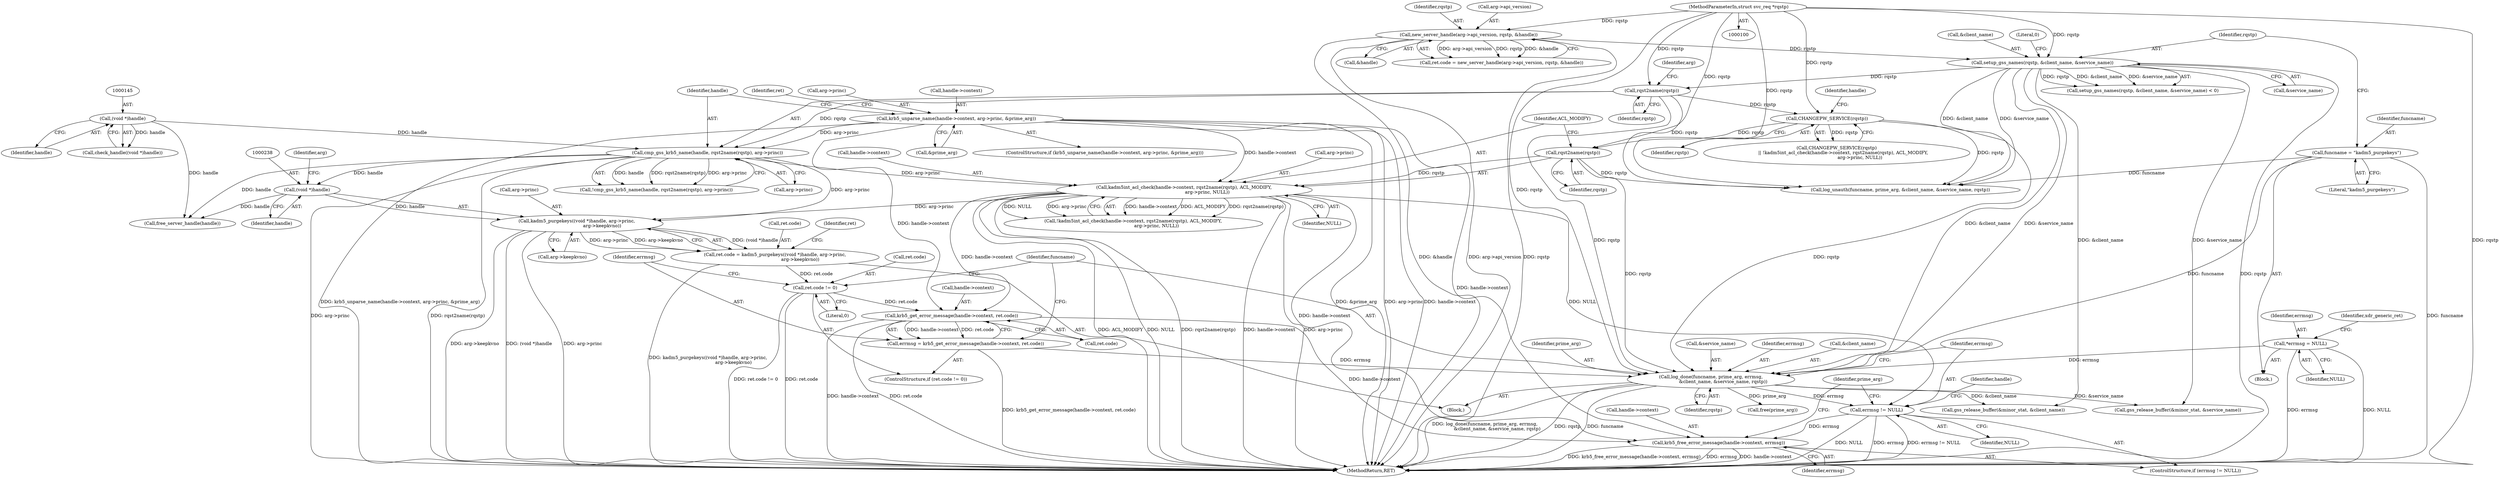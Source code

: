 digraph "0_krb5_83ed75feba32e46f736fcce0d96a0445f29b96c2_17@API" {
"1000274" [label="(Call,krb5_free_error_message(handle->context, errmsg))"];
"1000254" [label="(Call,krb5_get_error_message(handle->context, ret.code))"];
"1000205" [label="(Call,kadm5int_acl_check(handle->context, rqst2name(rqstp), ACL_MODIFY,\n                                arg->princ, NULL))"];
"1000175" [label="(Call,krb5_unparse_name(handle->context, arg->princ, &prime_arg))"];
"1000209" [label="(Call,rqst2name(rqstp))"];
"1000202" [label="(Call,CHANGEPW_SERVICE(rqstp))"];
"1000196" [label="(Call,rqst2name(rqstp))"];
"1000160" [label="(Call,setup_gss_names(rqstp, &client_name, &service_name))"];
"1000130" [label="(Call,new_server_handle(arg->api_version, rqstp, &handle))"];
"1000102" [label="(MethodParameterIn,struct svc_req *rqstp)"];
"1000194" [label="(Call,cmp_gss_krb5_name(handle, rqst2name(rqstp), arg->princ))"];
"1000144" [label="(Call,(void *)handle)"];
"1000247" [label="(Call,ret.code != 0)"];
"1000232" [label="(Call,ret.code = kadm5_purgekeys((void *)handle, arg->princ,\n                                   arg->keepkvno))"];
"1000236" [label="(Call,kadm5_purgekeys((void *)handle, arg->princ,\n                                   arg->keepkvno))"];
"1000237" [label="(Call,(void *)handle)"];
"1000271" [label="(Call,errmsg != NULL)"];
"1000261" [label="(Call,log_done(funcname, prime_arg, errmsg,\n                 &client_name, &service_name, rqstp))"];
"1000155" [label="(Call,funcname = \"kadm5_purgekeys\")"];
"1000252" [label="(Call,errmsg = krb5_get_error_message(handle->context, ret.code))"];
"1000118" [label="(Call,*errmsg = NULL)"];
"1000233" [label="(Call,ret.code)"];
"1000276" [label="(Identifier,handle)"];
"1000118" [label="(Call,*errmsg = NULL)"];
"1000249" [label="(Identifier,ret)"];
"1000198" [label="(Call,arg->princ)"];
"1000182" [label="(Call,&prime_arg)"];
"1000199" [label="(Identifier,arg)"];
"1000209" [label="(Call,rqst2name(rqstp))"];
"1000204" [label="(Call,!kadm5int_acl_check(handle->context, rqst2name(rqstp), ACL_MODIFY,\n                                arg->princ, NULL))"];
"1000248" [label="(Call,ret.code)"];
"1000287" [label="(Call,gss_release_buffer(&minor_stat, &service_name))"];
"1000119" [label="(Identifier,errmsg)"];
"1000195" [label="(Identifier,handle)"];
"1000134" [label="(Identifier,rqstp)"];
"1000135" [label="(Call,&handle)"];
"1000205" [label="(Call,kadm5int_acl_check(handle->context, rqst2name(rqstp), ACL_MODIFY,\n                                arg->princ, NULL))"];
"1000269" [label="(Identifier,rqstp)"];
"1000280" [label="(Identifier,prime_arg)"];
"1000241" [label="(Identifier,arg)"];
"1000164" [label="(Call,&service_name)"];
"1000120" [label="(Identifier,NULL)"];
"1000267" [label="(Call,&service_name)"];
"1000175" [label="(Call,krb5_unparse_name(handle->context, arg->princ, &prime_arg))"];
"1000212" [label="(Call,arg->princ)"];
"1000231" [label="(Block,)"];
"1000243" [label="(Call,arg->keepkvno)"];
"1000272" [label="(Identifier,errmsg)"];
"1000236" [label="(Call,kadm5_purgekeys((void *)handle, arg->princ,\n                                   arg->keepkvno))"];
"1000146" [label="(Identifier,handle)"];
"1000273" [label="(Identifier,NULL)"];
"1000160" [label="(Call,setup_gss_names(rqstp, &client_name, &service_name))"];
"1000143" [label="(Call,check_handle((void *)handle))"];
"1000274" [label="(Call,krb5_free_error_message(handle->context, errmsg))"];
"1000206" [label="(Call,handle->context)"];
"1000126" [label="(Call,ret.code = new_server_handle(arg->api_version, rqstp, &handle))"];
"1000279" [label="(Call,free(prime_arg))"];
"1000255" [label="(Call,handle->context)"];
"1000161" [label="(Identifier,rqstp)"];
"1000196" [label="(Call,rqst2name(rqstp))"];
"1000201" [label="(Call,CHANGEPW_SERVICE(rqstp)\n         || !kadm5int_acl_check(handle->context, rqst2name(rqstp), ACL_MODIFY,\n                                arg->princ, NULL))"];
"1000179" [label="(Call,arg->princ)"];
"1000211" [label="(Identifier,ACL_MODIFY)"];
"1000102" [label="(MethodParameterIn,struct svc_req *rqstp)"];
"1000253" [label="(Identifier,errmsg)"];
"1000264" [label="(Identifier,errmsg)"];
"1000282" [label="(Call,gss_release_buffer(&minor_stat, &client_name))"];
"1000210" [label="(Identifier,rqstp)"];
"1000265" [label="(Call,&client_name)"];
"1000131" [label="(Call,arg->api_version)"];
"1000162" [label="(Call,&client_name)"];
"1000263" [label="(Identifier,prime_arg)"];
"1000271" [label="(Call,errmsg != NULL)"];
"1000262" [label="(Identifier,funcname)"];
"1000270" [label="(ControlStructure,if (errmsg != NULL))"];
"1000239" [label="(Identifier,handle)"];
"1000176" [label="(Call,handle->context)"];
"1000203" [label="(Identifier,rqstp)"];
"1000130" [label="(Call,new_server_handle(arg->api_version, rqstp, &handle))"];
"1000202" [label="(Call,CHANGEPW_SERVICE(rqstp))"];
"1000207" [label="(Identifier,handle)"];
"1000157" [label="(Literal,\"kadm5_purgekeys\")"];
"1000103" [label="(Block,)"];
"1000275" [label="(Call,handle->context)"];
"1000187" [label="(Identifier,ret)"];
"1000251" [label="(Literal,0)"];
"1000240" [label="(Call,arg->princ)"];
"1000254" [label="(Call,krb5_get_error_message(handle->context, ret.code))"];
"1000155" [label="(Call,funcname = \"kadm5_purgekeys\")"];
"1000166" [label="(Literal,0)"];
"1000258" [label="(Call,ret.code)"];
"1000197" [label="(Identifier,rqstp)"];
"1000278" [label="(Identifier,errmsg)"];
"1000194" [label="(Call,cmp_gss_krb5_name(handle, rqst2name(rqstp), arg->princ))"];
"1000252" [label="(Call,errmsg = krb5_get_error_message(handle->context, ret.code))"];
"1000193" [label="(Call,!cmp_gss_krb5_name(handle, rqst2name(rqstp), arg->princ))"];
"1000174" [label="(ControlStructure,if (krb5_unparse_name(handle->context, arg->princ, &prime_arg)))"];
"1000246" [label="(ControlStructure,if (ret.code != 0))"];
"1000156" [label="(Identifier,funcname)"];
"1000122" [label="(Identifier,xdr_generic_ret)"];
"1000292" [label="(Call,free_server_handle(handle))"];
"1000159" [label="(Call,setup_gss_names(rqstp, &client_name, &service_name) < 0)"];
"1000222" [label="(Call,log_unauth(funcname, prime_arg, &client_name, &service_name, rqstp))"];
"1000247" [label="(Call,ret.code != 0)"];
"1000261" [label="(Call,log_done(funcname, prime_arg, errmsg,\n                 &client_name, &service_name, rqstp))"];
"1000232" [label="(Call,ret.code = kadm5_purgekeys((void *)handle, arg->princ,\n                                   arg->keepkvno))"];
"1000237" [label="(Call,(void *)handle)"];
"1000144" [label="(Call,(void *)handle)"];
"1000297" [label="(MethodReturn,RET)"];
"1000215" [label="(Identifier,NULL)"];
"1000274" -> "1000270"  [label="AST: "];
"1000274" -> "1000278"  [label="CFG: "];
"1000275" -> "1000274"  [label="AST: "];
"1000278" -> "1000274"  [label="AST: "];
"1000280" -> "1000274"  [label="CFG: "];
"1000274" -> "1000297"  [label="DDG: handle->context"];
"1000274" -> "1000297"  [label="DDG: krb5_free_error_message(handle->context, errmsg)"];
"1000274" -> "1000297"  [label="DDG: errmsg"];
"1000254" -> "1000274"  [label="DDG: handle->context"];
"1000205" -> "1000274"  [label="DDG: handle->context"];
"1000175" -> "1000274"  [label="DDG: handle->context"];
"1000271" -> "1000274"  [label="DDG: errmsg"];
"1000254" -> "1000252"  [label="AST: "];
"1000254" -> "1000258"  [label="CFG: "];
"1000255" -> "1000254"  [label="AST: "];
"1000258" -> "1000254"  [label="AST: "];
"1000252" -> "1000254"  [label="CFG: "];
"1000254" -> "1000297"  [label="DDG: handle->context"];
"1000254" -> "1000297"  [label="DDG: ret.code"];
"1000254" -> "1000252"  [label="DDG: handle->context"];
"1000254" -> "1000252"  [label="DDG: ret.code"];
"1000205" -> "1000254"  [label="DDG: handle->context"];
"1000175" -> "1000254"  [label="DDG: handle->context"];
"1000247" -> "1000254"  [label="DDG: ret.code"];
"1000205" -> "1000204"  [label="AST: "];
"1000205" -> "1000215"  [label="CFG: "];
"1000206" -> "1000205"  [label="AST: "];
"1000209" -> "1000205"  [label="AST: "];
"1000211" -> "1000205"  [label="AST: "];
"1000212" -> "1000205"  [label="AST: "];
"1000215" -> "1000205"  [label="AST: "];
"1000204" -> "1000205"  [label="CFG: "];
"1000205" -> "1000297"  [label="DDG: NULL"];
"1000205" -> "1000297"  [label="DDG: rqst2name(rqstp)"];
"1000205" -> "1000297"  [label="DDG: handle->context"];
"1000205" -> "1000297"  [label="DDG: arg->princ"];
"1000205" -> "1000297"  [label="DDG: ACL_MODIFY"];
"1000205" -> "1000204"  [label="DDG: handle->context"];
"1000205" -> "1000204"  [label="DDG: ACL_MODIFY"];
"1000205" -> "1000204"  [label="DDG: rqst2name(rqstp)"];
"1000205" -> "1000204"  [label="DDG: NULL"];
"1000205" -> "1000204"  [label="DDG: arg->princ"];
"1000175" -> "1000205"  [label="DDG: handle->context"];
"1000209" -> "1000205"  [label="DDG: rqstp"];
"1000194" -> "1000205"  [label="DDG: arg->princ"];
"1000205" -> "1000236"  [label="DDG: arg->princ"];
"1000205" -> "1000271"  [label="DDG: NULL"];
"1000175" -> "1000174"  [label="AST: "];
"1000175" -> "1000182"  [label="CFG: "];
"1000176" -> "1000175"  [label="AST: "];
"1000179" -> "1000175"  [label="AST: "];
"1000182" -> "1000175"  [label="AST: "];
"1000187" -> "1000175"  [label="CFG: "];
"1000195" -> "1000175"  [label="CFG: "];
"1000175" -> "1000297"  [label="DDG: &prime_arg"];
"1000175" -> "1000297"  [label="DDG: arg->princ"];
"1000175" -> "1000297"  [label="DDG: handle->context"];
"1000175" -> "1000297"  [label="DDG: krb5_unparse_name(handle->context, arg->princ, &prime_arg)"];
"1000175" -> "1000194"  [label="DDG: arg->princ"];
"1000209" -> "1000210"  [label="CFG: "];
"1000210" -> "1000209"  [label="AST: "];
"1000211" -> "1000209"  [label="CFG: "];
"1000202" -> "1000209"  [label="DDG: rqstp"];
"1000102" -> "1000209"  [label="DDG: rqstp"];
"1000209" -> "1000222"  [label="DDG: rqstp"];
"1000209" -> "1000261"  [label="DDG: rqstp"];
"1000202" -> "1000201"  [label="AST: "];
"1000202" -> "1000203"  [label="CFG: "];
"1000203" -> "1000202"  [label="AST: "];
"1000207" -> "1000202"  [label="CFG: "];
"1000201" -> "1000202"  [label="CFG: "];
"1000202" -> "1000201"  [label="DDG: rqstp"];
"1000196" -> "1000202"  [label="DDG: rqstp"];
"1000102" -> "1000202"  [label="DDG: rqstp"];
"1000202" -> "1000222"  [label="DDG: rqstp"];
"1000202" -> "1000261"  [label="DDG: rqstp"];
"1000196" -> "1000194"  [label="AST: "];
"1000196" -> "1000197"  [label="CFG: "];
"1000197" -> "1000196"  [label="AST: "];
"1000199" -> "1000196"  [label="CFG: "];
"1000196" -> "1000194"  [label="DDG: rqstp"];
"1000160" -> "1000196"  [label="DDG: rqstp"];
"1000102" -> "1000196"  [label="DDG: rqstp"];
"1000196" -> "1000222"  [label="DDG: rqstp"];
"1000196" -> "1000261"  [label="DDG: rqstp"];
"1000160" -> "1000159"  [label="AST: "];
"1000160" -> "1000164"  [label="CFG: "];
"1000161" -> "1000160"  [label="AST: "];
"1000162" -> "1000160"  [label="AST: "];
"1000164" -> "1000160"  [label="AST: "];
"1000166" -> "1000160"  [label="CFG: "];
"1000160" -> "1000297"  [label="DDG: rqstp"];
"1000160" -> "1000159"  [label="DDG: rqstp"];
"1000160" -> "1000159"  [label="DDG: &client_name"];
"1000160" -> "1000159"  [label="DDG: &service_name"];
"1000130" -> "1000160"  [label="DDG: rqstp"];
"1000102" -> "1000160"  [label="DDG: rqstp"];
"1000160" -> "1000222"  [label="DDG: &client_name"];
"1000160" -> "1000222"  [label="DDG: &service_name"];
"1000160" -> "1000261"  [label="DDG: &client_name"];
"1000160" -> "1000261"  [label="DDG: &service_name"];
"1000160" -> "1000282"  [label="DDG: &client_name"];
"1000160" -> "1000287"  [label="DDG: &service_name"];
"1000130" -> "1000126"  [label="AST: "];
"1000130" -> "1000135"  [label="CFG: "];
"1000131" -> "1000130"  [label="AST: "];
"1000134" -> "1000130"  [label="AST: "];
"1000135" -> "1000130"  [label="AST: "];
"1000126" -> "1000130"  [label="CFG: "];
"1000130" -> "1000297"  [label="DDG: rqstp"];
"1000130" -> "1000297"  [label="DDG: &handle"];
"1000130" -> "1000297"  [label="DDG: arg->api_version"];
"1000130" -> "1000126"  [label="DDG: arg->api_version"];
"1000130" -> "1000126"  [label="DDG: rqstp"];
"1000130" -> "1000126"  [label="DDG: &handle"];
"1000102" -> "1000130"  [label="DDG: rqstp"];
"1000102" -> "1000100"  [label="AST: "];
"1000102" -> "1000297"  [label="DDG: rqstp"];
"1000102" -> "1000222"  [label="DDG: rqstp"];
"1000102" -> "1000261"  [label="DDG: rqstp"];
"1000194" -> "1000193"  [label="AST: "];
"1000194" -> "1000198"  [label="CFG: "];
"1000195" -> "1000194"  [label="AST: "];
"1000198" -> "1000194"  [label="AST: "];
"1000193" -> "1000194"  [label="CFG: "];
"1000194" -> "1000297"  [label="DDG: rqst2name(rqstp)"];
"1000194" -> "1000297"  [label="DDG: arg->princ"];
"1000194" -> "1000193"  [label="DDG: handle"];
"1000194" -> "1000193"  [label="DDG: rqst2name(rqstp)"];
"1000194" -> "1000193"  [label="DDG: arg->princ"];
"1000144" -> "1000194"  [label="DDG: handle"];
"1000194" -> "1000237"  [label="DDG: handle"];
"1000194" -> "1000236"  [label="DDG: arg->princ"];
"1000194" -> "1000292"  [label="DDG: handle"];
"1000144" -> "1000143"  [label="AST: "];
"1000144" -> "1000146"  [label="CFG: "];
"1000145" -> "1000144"  [label="AST: "];
"1000146" -> "1000144"  [label="AST: "];
"1000143" -> "1000144"  [label="CFG: "];
"1000144" -> "1000143"  [label="DDG: handle"];
"1000144" -> "1000292"  [label="DDG: handle"];
"1000247" -> "1000246"  [label="AST: "];
"1000247" -> "1000251"  [label="CFG: "];
"1000248" -> "1000247"  [label="AST: "];
"1000251" -> "1000247"  [label="AST: "];
"1000253" -> "1000247"  [label="CFG: "];
"1000262" -> "1000247"  [label="CFG: "];
"1000247" -> "1000297"  [label="DDG: ret.code"];
"1000247" -> "1000297"  [label="DDG: ret.code != 0"];
"1000232" -> "1000247"  [label="DDG: ret.code"];
"1000232" -> "1000231"  [label="AST: "];
"1000232" -> "1000236"  [label="CFG: "];
"1000233" -> "1000232"  [label="AST: "];
"1000236" -> "1000232"  [label="AST: "];
"1000249" -> "1000232"  [label="CFG: "];
"1000232" -> "1000297"  [label="DDG: kadm5_purgekeys((void *)handle, arg->princ,\n                                   arg->keepkvno)"];
"1000236" -> "1000232"  [label="DDG: (void *)handle"];
"1000236" -> "1000232"  [label="DDG: arg->princ"];
"1000236" -> "1000232"  [label="DDG: arg->keepkvno"];
"1000236" -> "1000243"  [label="CFG: "];
"1000237" -> "1000236"  [label="AST: "];
"1000240" -> "1000236"  [label="AST: "];
"1000243" -> "1000236"  [label="AST: "];
"1000236" -> "1000297"  [label="DDG: (void *)handle"];
"1000236" -> "1000297"  [label="DDG: arg->princ"];
"1000236" -> "1000297"  [label="DDG: arg->keepkvno"];
"1000237" -> "1000236"  [label="DDG: handle"];
"1000237" -> "1000239"  [label="CFG: "];
"1000238" -> "1000237"  [label="AST: "];
"1000239" -> "1000237"  [label="AST: "];
"1000241" -> "1000237"  [label="CFG: "];
"1000237" -> "1000292"  [label="DDG: handle"];
"1000271" -> "1000270"  [label="AST: "];
"1000271" -> "1000273"  [label="CFG: "];
"1000272" -> "1000271"  [label="AST: "];
"1000273" -> "1000271"  [label="AST: "];
"1000276" -> "1000271"  [label="CFG: "];
"1000280" -> "1000271"  [label="CFG: "];
"1000271" -> "1000297"  [label="DDG: NULL"];
"1000271" -> "1000297"  [label="DDG: errmsg"];
"1000271" -> "1000297"  [label="DDG: errmsg != NULL"];
"1000261" -> "1000271"  [label="DDG: errmsg"];
"1000261" -> "1000231"  [label="AST: "];
"1000261" -> "1000269"  [label="CFG: "];
"1000262" -> "1000261"  [label="AST: "];
"1000263" -> "1000261"  [label="AST: "];
"1000264" -> "1000261"  [label="AST: "];
"1000265" -> "1000261"  [label="AST: "];
"1000267" -> "1000261"  [label="AST: "];
"1000269" -> "1000261"  [label="AST: "];
"1000272" -> "1000261"  [label="CFG: "];
"1000261" -> "1000297"  [label="DDG: rqstp"];
"1000261" -> "1000297"  [label="DDG: funcname"];
"1000261" -> "1000297"  [label="DDG: log_done(funcname, prime_arg, errmsg,\n                 &client_name, &service_name, rqstp)"];
"1000155" -> "1000261"  [label="DDG: funcname"];
"1000252" -> "1000261"  [label="DDG: errmsg"];
"1000118" -> "1000261"  [label="DDG: errmsg"];
"1000261" -> "1000279"  [label="DDG: prime_arg"];
"1000261" -> "1000282"  [label="DDG: &client_name"];
"1000261" -> "1000287"  [label="DDG: &service_name"];
"1000155" -> "1000103"  [label="AST: "];
"1000155" -> "1000157"  [label="CFG: "];
"1000156" -> "1000155"  [label="AST: "];
"1000157" -> "1000155"  [label="AST: "];
"1000161" -> "1000155"  [label="CFG: "];
"1000155" -> "1000297"  [label="DDG: funcname"];
"1000155" -> "1000222"  [label="DDG: funcname"];
"1000252" -> "1000246"  [label="AST: "];
"1000253" -> "1000252"  [label="AST: "];
"1000262" -> "1000252"  [label="CFG: "];
"1000252" -> "1000297"  [label="DDG: krb5_get_error_message(handle->context, ret.code)"];
"1000118" -> "1000103"  [label="AST: "];
"1000118" -> "1000120"  [label="CFG: "];
"1000119" -> "1000118"  [label="AST: "];
"1000120" -> "1000118"  [label="AST: "];
"1000122" -> "1000118"  [label="CFG: "];
"1000118" -> "1000297"  [label="DDG: NULL"];
"1000118" -> "1000297"  [label="DDG: errmsg"];
}
